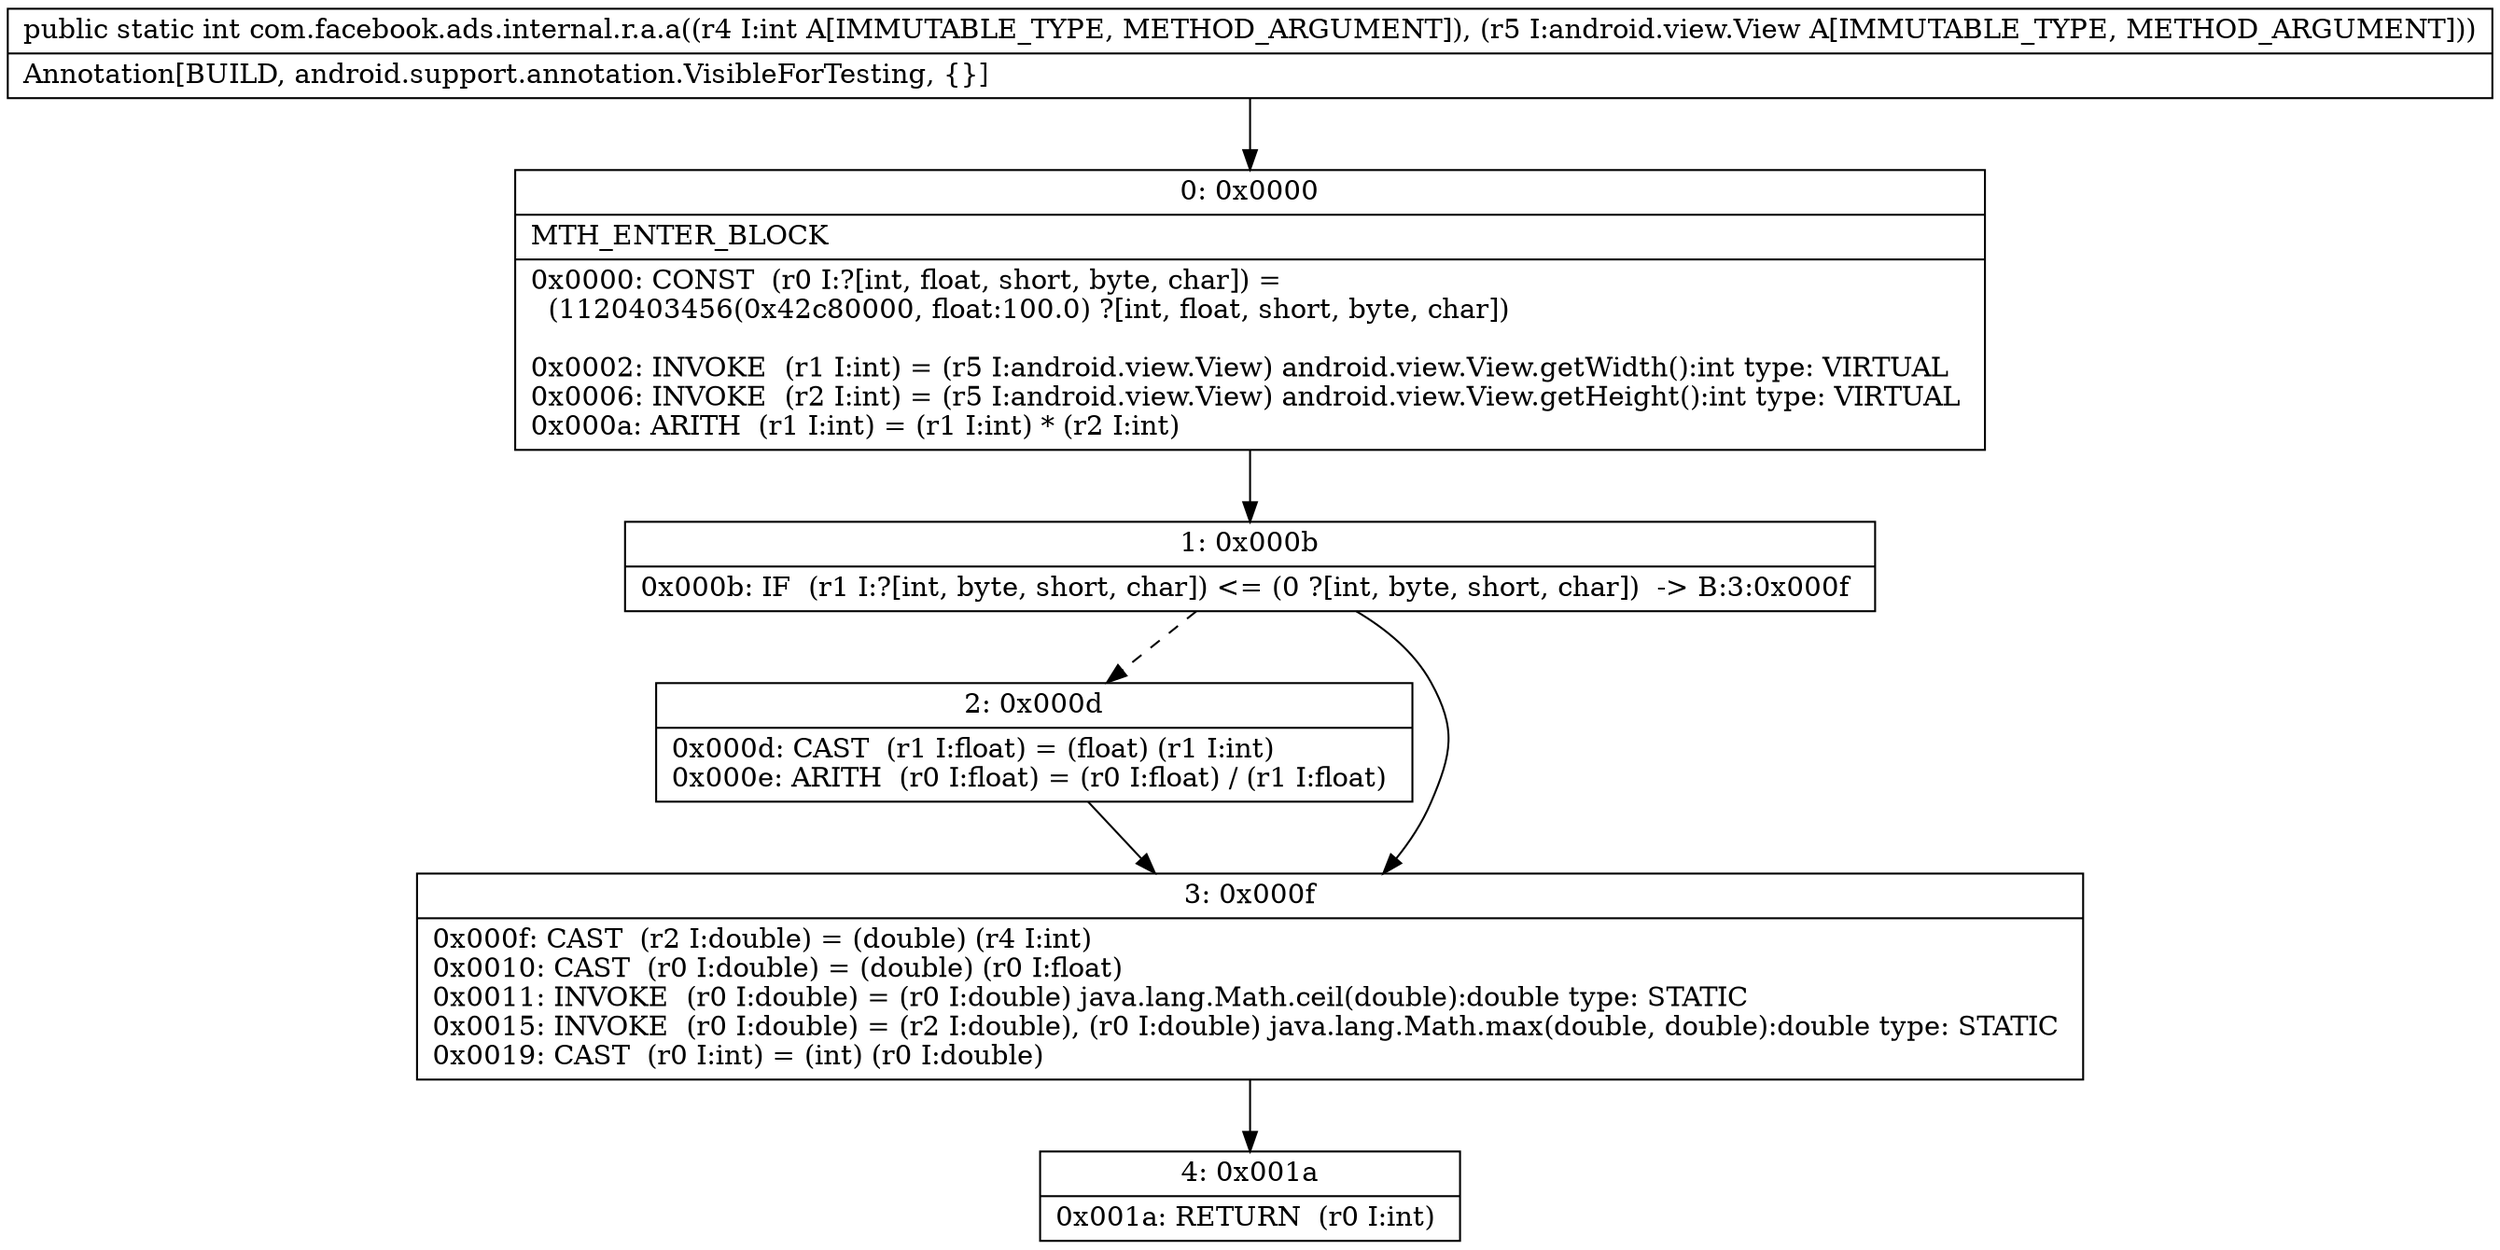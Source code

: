 digraph "CFG forcom.facebook.ads.internal.r.a.a(ILandroid\/view\/View;)I" {
Node_0 [shape=record,label="{0\:\ 0x0000|MTH_ENTER_BLOCK\l|0x0000: CONST  (r0 I:?[int, float, short, byte, char]) = \l  (1120403456(0x42c80000, float:100.0) ?[int, float, short, byte, char])\l \l0x0002: INVOKE  (r1 I:int) = (r5 I:android.view.View) android.view.View.getWidth():int type: VIRTUAL \l0x0006: INVOKE  (r2 I:int) = (r5 I:android.view.View) android.view.View.getHeight():int type: VIRTUAL \l0x000a: ARITH  (r1 I:int) = (r1 I:int) * (r2 I:int) \l}"];
Node_1 [shape=record,label="{1\:\ 0x000b|0x000b: IF  (r1 I:?[int, byte, short, char]) \<= (0 ?[int, byte, short, char])  \-\> B:3:0x000f \l}"];
Node_2 [shape=record,label="{2\:\ 0x000d|0x000d: CAST  (r1 I:float) = (float) (r1 I:int) \l0x000e: ARITH  (r0 I:float) = (r0 I:float) \/ (r1 I:float) \l}"];
Node_3 [shape=record,label="{3\:\ 0x000f|0x000f: CAST  (r2 I:double) = (double) (r4 I:int) \l0x0010: CAST  (r0 I:double) = (double) (r0 I:float) \l0x0011: INVOKE  (r0 I:double) = (r0 I:double) java.lang.Math.ceil(double):double type: STATIC \l0x0015: INVOKE  (r0 I:double) = (r2 I:double), (r0 I:double) java.lang.Math.max(double, double):double type: STATIC \l0x0019: CAST  (r0 I:int) = (int) (r0 I:double) \l}"];
Node_4 [shape=record,label="{4\:\ 0x001a|0x001a: RETURN  (r0 I:int) \l}"];
MethodNode[shape=record,label="{public static int com.facebook.ads.internal.r.a.a((r4 I:int A[IMMUTABLE_TYPE, METHOD_ARGUMENT]), (r5 I:android.view.View A[IMMUTABLE_TYPE, METHOD_ARGUMENT]))  | Annotation[BUILD, android.support.annotation.VisibleForTesting, \{\}]\l}"];
MethodNode -> Node_0;
Node_0 -> Node_1;
Node_1 -> Node_2[style=dashed];
Node_1 -> Node_3;
Node_2 -> Node_3;
Node_3 -> Node_4;
}

